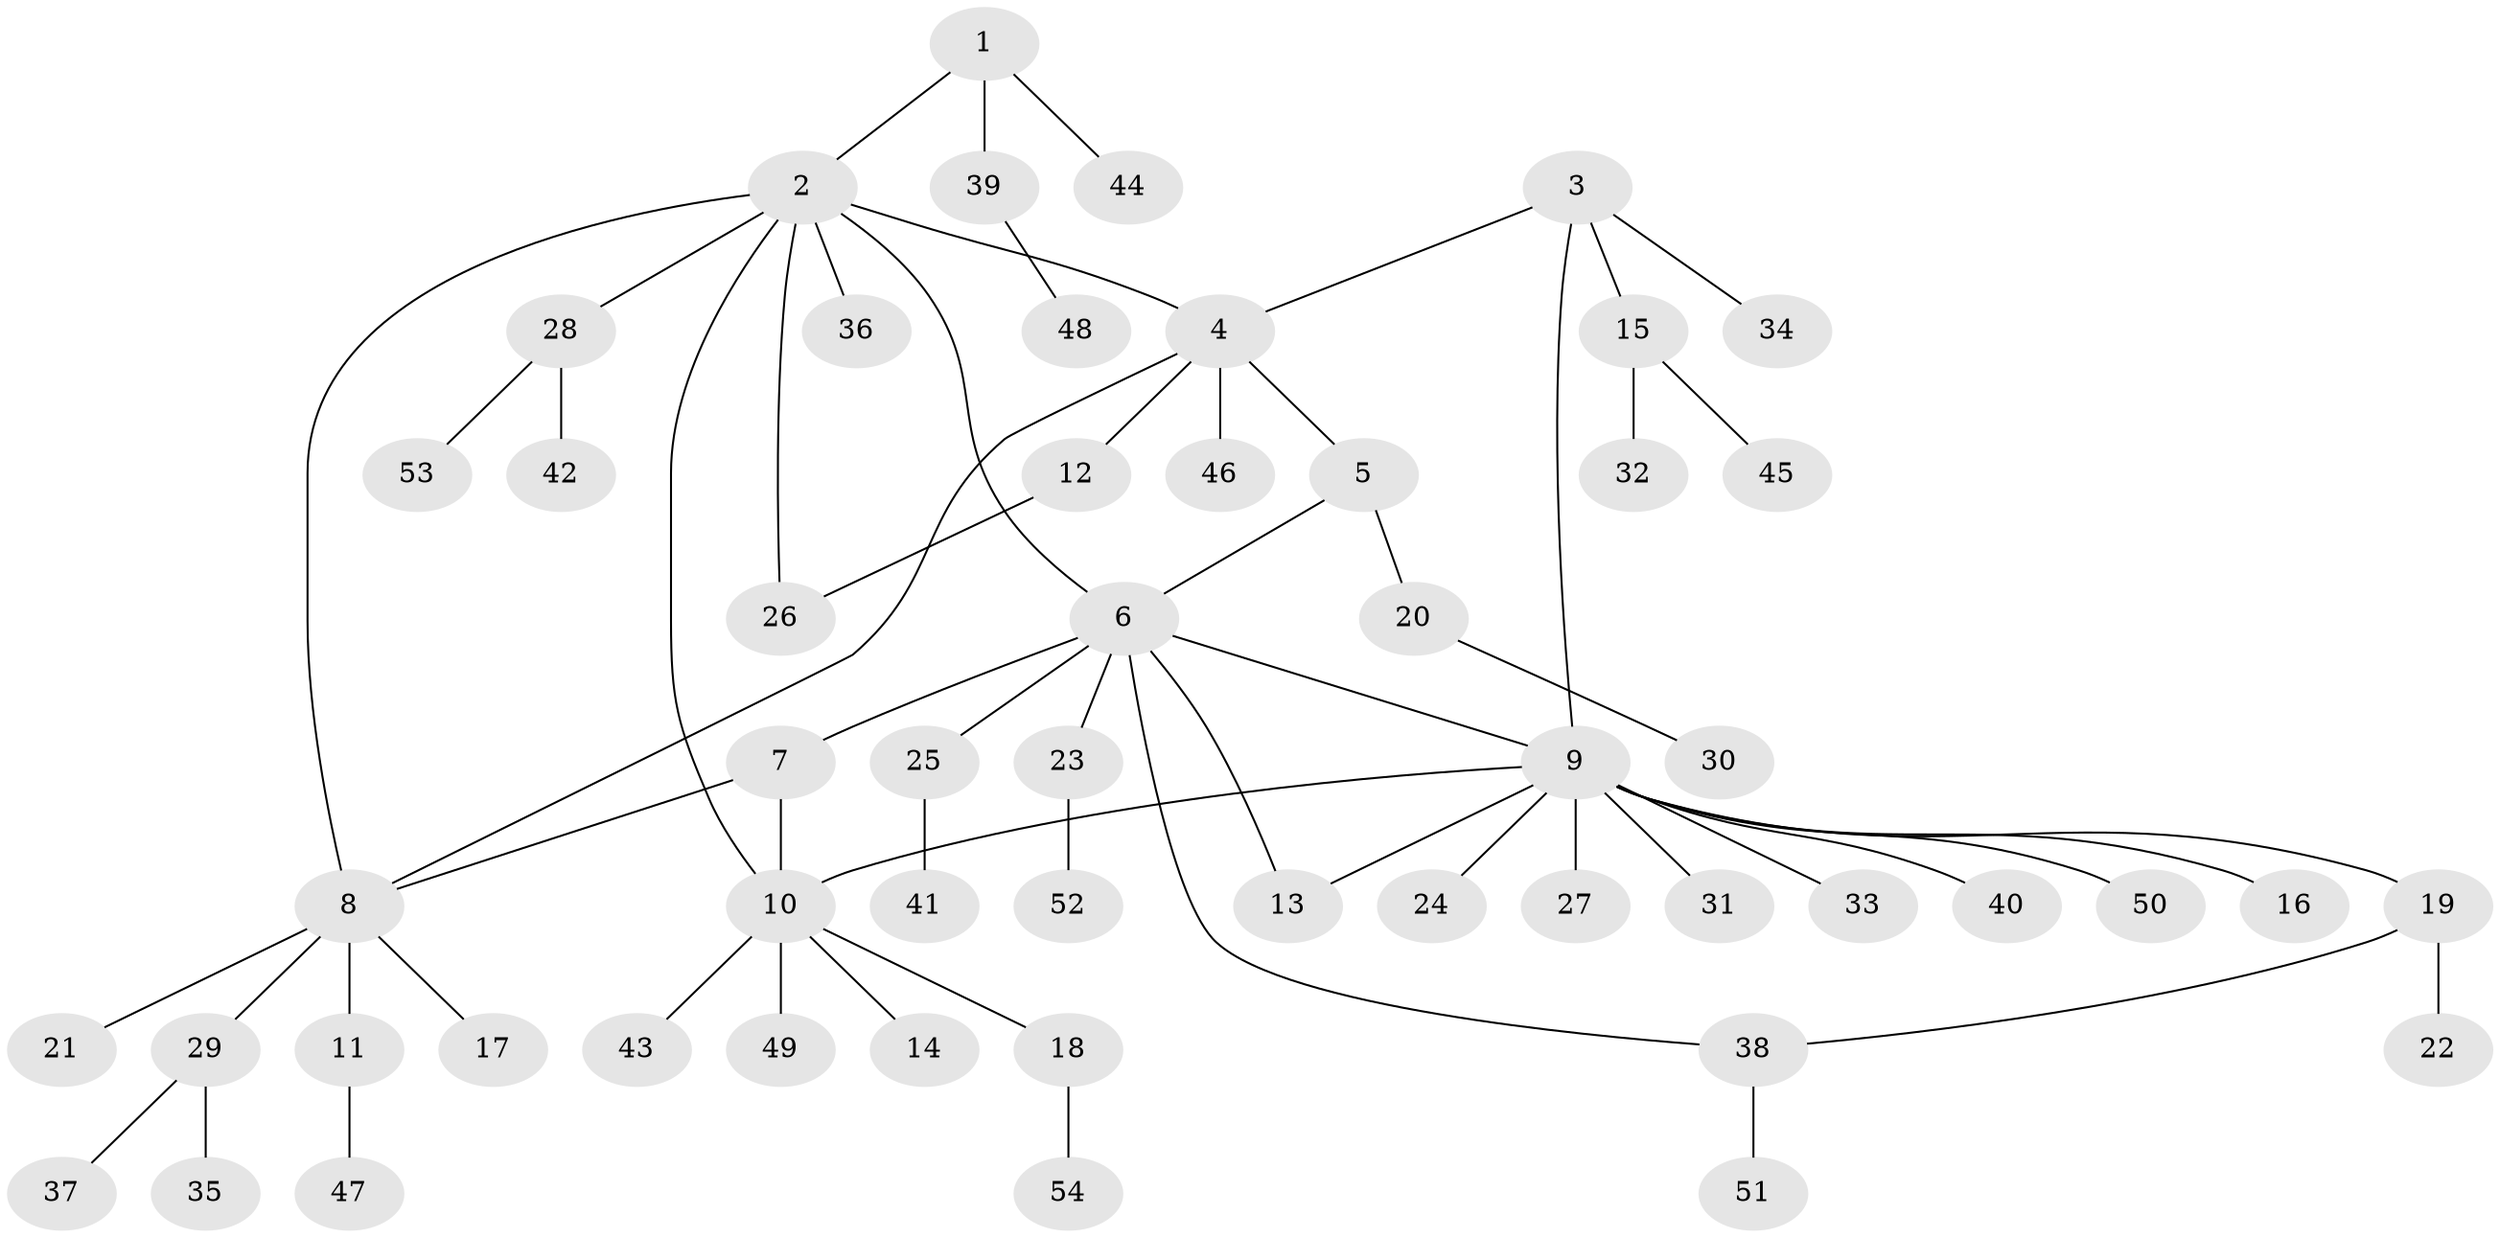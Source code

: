// coarse degree distribution, {3: 0.07894736842105263, 7: 0.05263157894736842, 2: 0.2894736842105263, 6: 0.05263157894736842, 1: 0.47368421052631576, 5: 0.02631578947368421, 10: 0.02631578947368421}
// Generated by graph-tools (version 1.1) at 2025/37/03/04/25 23:37:47]
// undirected, 54 vertices, 62 edges
graph export_dot {
  node [color=gray90,style=filled];
  1;
  2;
  3;
  4;
  5;
  6;
  7;
  8;
  9;
  10;
  11;
  12;
  13;
  14;
  15;
  16;
  17;
  18;
  19;
  20;
  21;
  22;
  23;
  24;
  25;
  26;
  27;
  28;
  29;
  30;
  31;
  32;
  33;
  34;
  35;
  36;
  37;
  38;
  39;
  40;
  41;
  42;
  43;
  44;
  45;
  46;
  47;
  48;
  49;
  50;
  51;
  52;
  53;
  54;
  1 -- 2;
  1 -- 39;
  1 -- 44;
  2 -- 4;
  2 -- 6;
  2 -- 8;
  2 -- 10;
  2 -- 26;
  2 -- 28;
  2 -- 36;
  3 -- 4;
  3 -- 9;
  3 -- 15;
  3 -- 34;
  4 -- 5;
  4 -- 8;
  4 -- 12;
  4 -- 46;
  5 -- 6;
  5 -- 20;
  6 -- 7;
  6 -- 9;
  6 -- 13;
  6 -- 23;
  6 -- 25;
  6 -- 38;
  7 -- 8;
  7 -- 10;
  8 -- 11;
  8 -- 17;
  8 -- 21;
  8 -- 29;
  9 -- 10;
  9 -- 13;
  9 -- 16;
  9 -- 19;
  9 -- 24;
  9 -- 27;
  9 -- 31;
  9 -- 33;
  9 -- 40;
  9 -- 50;
  10 -- 14;
  10 -- 18;
  10 -- 43;
  10 -- 49;
  11 -- 47;
  12 -- 26;
  15 -- 32;
  15 -- 45;
  18 -- 54;
  19 -- 22;
  19 -- 38;
  20 -- 30;
  23 -- 52;
  25 -- 41;
  28 -- 42;
  28 -- 53;
  29 -- 35;
  29 -- 37;
  38 -- 51;
  39 -- 48;
}
